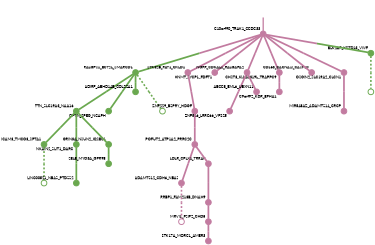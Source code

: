 strict digraph  {
graph[splines=false]; nodesep=0.7; rankdir=TB; ranksep=0.6; forcelabels=true; dpi=600; size=2.5;
0 [color="#c27ba0ff", fillcolor="#c27ba0ff", fixedsize=true, fontname=Lato, fontsize="12pt", height="0.25", label="", penwidth=3, shape=circle, style=filled, xlabel=C10orf90_TRAK1_CCDC33];
1 [color="#6aa84fff", fillcolor="#6aa84fff", fixedsize=true, fontname=Lato, fontsize="12pt", height="0.25", label="", penwidth=3, shape=circle, style=filled, xlabel=RALGPS1_ECT2L_SMARCD1];
5 [color="#c27ba0ff", fillcolor="#c27ba0ff", fixedsize=true, fontname=Lato, fontsize="12pt", height="0.25", label="", penwidth=3, shape=circle, style=filled, xlabel=STK32B_FAT1_OXLD1];
7 [color="#c27ba0ff", fillcolor="#c27ba0ff", fixedsize=true, fontname=Lato, fontsize="12pt", height="0.25", label="", penwidth=3, shape=circle, style=filled, xlabel=HNMT_SYCP1_FDFT1];
9 [color="#c27ba0ff", fillcolor="#c27ba0ff", fixedsize=true, fontname=Lato, fontsize="12pt", height="0.25", label="", penwidth=3, shape=circle, style=filled, xlabel=NGFR_CDKAL1_RALGAPA2];
10 [color="#c27ba0ff", fillcolor="#c27ba0ff", fixedsize=true, fontname=Lato, fontsize="12pt", height="0.25", label="", penwidth=3, shape=circle, style=filled, xlabel=CHST3_KIAA0319L_TRAPPC9];
11 [color="#c27ba0ff", fillcolor="#c27ba0ff", fixedsize=true, fontname=Lato, fontsize="12pt", height="0.25", label="", penwidth=3, shape=circle, style=filled, xlabel=CD163_CACNA1I_CASP10];
15 [color="#c27ba0ff", fillcolor="#c27ba0ff", fixedsize=true, fontname=Lato, fontsize="12pt", height="0.25", label="", penwidth=3, shape=circle, style=filled, xlabel=OSGIN2_SLC19A2_CLCN1];
24 [color="#6aa84fff", fillcolor="#6aa84fff", fixedsize=true, fontname=Lato, fontsize="12pt", height="0.25", label="", penwidth=3, shape=circle, style=filled, xlabel=ELK2AP_KCTD13_VWF];
3 [color="#6aa84fff", fillcolor="#6aa84fff", fixedsize=true, fontname=Lato, fontsize="12pt", height="0.25", label="", penwidth=3, shape=circle, style=filled, xlabel=TTN_SLC19A3_NAA16];
8 [color="#6aa84fff", fillcolor="#6aa84fff", fixedsize=true, fontname=Lato, fontsize="12pt", height="0.25", label="", penwidth=3, shape=circle, style=filled, xlabel=OPTN_SPEG_NCAPH];
27 [color="#6aa84fff", fillcolor="#6aa84fff", fixedsize=true, fontname=Lato, fontsize="12pt", height="0.25", label="", penwidth=3, shape=circle, style=filled, xlabel=ADIRF_ABHD14B_COL22A1];
28 [color="#6aa84fff", fillcolor="#6aa84fff", fixedsize=true, fontname=Lato, fontsize="12pt", height="0.25", label="", penwidth=3, shape=circle, style=solid, xlabel=""];
2 [color="#c27ba0ff", fillcolor="#c27ba0ff", fixedsize=true, fontname=Lato, fontsize="12pt", height="0.25", label="", penwidth=3, shape=circle, style=filled, xlabel=ZNF229_BSPRY_HDGF];
6 [color="#c27ba0ff", fillcolor="#c27ba0ff", fixedsize=true, fontname=Lato, fontsize="12pt", height="0.25", label="", penwidth=3, shape=circle, style=filled, xlabel=POFUT2_ATP1A2_PRRC2C];
16 [color="#6aa84fff", fillcolor="#6aa84fff", fixedsize=true, fontname=Lato, fontsize="12pt", height="0.25", label="", penwidth=3, shape=circle, style=filled, xlabel=ICAM3_TMCO3_SPTA1];
18 [color="#6aa84fff", fillcolor="#6aa84fff", fixedsize=true, fontname=Lato, fontsize="12pt", height="0.25", label="", penwidth=3, shape=circle, style=filled, xlabel=NKAIN2_SLIT1_DARC];
19 [color="#6aa84fff", fillcolor="#6aa84fff", fixedsize=true, fontname=Lato, fontsize="12pt", height="0.25", label="", penwidth=3, shape=circle, style=filled, xlabel=GRIN3A_NSUN2_IQSEC1];
4 [color="#c27ba0ff", fillcolor="#c27ba0ff", fixedsize=true, fontname=Lato, fontsize="12pt", height="0.25", label="", penwidth=3, shape=circle, style=filled, xlabel=RRBP1_FAM213B_DNAH9];
23 [color="#c27ba0ff", fillcolor="#c27ba0ff", fixedsize=true, fontname=Lato, fontsize="12pt", height="0.25", label="", penwidth=3, shape=circle, style=filled, xlabel=MRVI1_FSIP2_CHD5];
12 [color="#c27ba0ff", fillcolor="#c27ba0ff", fixedsize=true, fontname=Lato, fontsize="12pt", height="0.25", label="", penwidth=3, shape=circle, style=filled, xlabel=ADAMTS12_CDH6_NBAS];
26 [color="#c27ba0ff", fillcolor="#c27ba0ff", fixedsize=true, fontname=Lato, fontsize="12pt", height="0.25", label="", penwidth=3, shape=circle, style=filled, xlabel=LDLR_CPLX1_TRRAP];
14 [color="#c27ba0ff", fillcolor="#c27ba0ff", fixedsize=true, fontname=Lato, fontsize="12pt", height="0.25", label="", penwidth=3, shape=circle, style=filled, xlabel=ZNF516_LRRC66_VPS25];
20 [color="#c27ba0ff", fillcolor="#c27ba0ff", fixedsize=true, fontname=Lato, fontsize="12pt", height="0.25", label="", penwidth=3, shape=circle, style=filled, xlabel=ABCC8_EML6_UBXN11];
25 [color="#c27ba0ff", fillcolor="#c27ba0ff", fixedsize=true, fontname=Lato, fontsize="12pt", height="0.25", label="", penwidth=3, shape=circle, style=filled, xlabel=C9orf92_KDR_EPHA1];
31 [color="#c27ba0ff", fillcolor="#c27ba0ff", fixedsize=true, fontname=Lato, fontsize="12pt", height="0.25", label="", penwidth=3, shape=circle, style=solid, xlabel=""];
17 [color="#c27ba0ff", fillcolor="#c27ba0ff", fixedsize=true, fontname=Lato, fontsize="12pt", height="0.25", label="", penwidth=3, shape=circle, style=filled, xlabel=MIR548AZ_ADAMTS14_CRCP];
29 [color="#6aa84fff", fillcolor="#6aa84fff", fixedsize=true, fontname=Lato, fontsize="12pt", height="0.25", label="", penwidth=3, shape=circle, style=solid, xlabel=""];
13 [color="#6aa84fff", fillcolor="#6aa84fff", fixedsize=true, fontname=Lato, fontsize="12pt", height="0.25", label="", penwidth=3, shape=circle, style=filled, xlabel=LINC00521_NBAS_PTDSS2];
22 [color="#6aa84fff", fillcolor="#6aa84fff", fixedsize=true, fontname=Lato, fontsize="12pt", height="0.25", label="", penwidth=3, shape=circle, style=filled, xlabel=SELE_MYO3A_GPR98];
21 [color="#c27ba0ff", fillcolor="#c27ba0ff", fixedsize=true, fontname=Lato, fontsize="12pt", height="0.25", label="", penwidth=3, shape=circle, style=filled, xlabel=STK17A_MORC1_AMER3];
30 [color="#6aa84fff", fillcolor="#6aa84fff", fixedsize=true, fontname=Lato, fontsize="12pt", height="0.25", label="", penwidth=3, shape=circle, style=solid, xlabel=""];
normal [label="", penwidth=3, style=invis, xlabel=C10orf90_TRAK1_CCDC33];
0 -> 1  [arrowsize=0, color="#c27ba0ff;0.5:#6aa84fff", minlen="2.0", penwidth="5.5", style=solid];
0 -> 5  [arrowsize=0, color="#c27ba0ff;0.5:#c27ba0ff", minlen="2.0", penwidth="5.5", style=solid];
0 -> 7  [arrowsize=0, color="#c27ba0ff;0.5:#c27ba0ff", minlen="2.0", penwidth="5.5", style=solid];
0 -> 9  [arrowsize=0, color="#c27ba0ff;0.5:#c27ba0ff", minlen="2.0", penwidth="5.5", style=solid];
0 -> 10  [arrowsize=0, color="#c27ba0ff;0.5:#c27ba0ff", minlen="2.0", penwidth="5.5", style=solid];
0 -> 11  [arrowsize=0, color="#c27ba0ff;0.5:#c27ba0ff", minlen="2.0", penwidth="5.5", style=solid];
0 -> 15  [arrowsize=0, color="#c27ba0ff;0.5:#c27ba0ff", minlen="2.0", penwidth="5.5", style=solid];
0 -> 24  [arrowsize=0, color="#c27ba0ff;0.5:#6aa84fff", minlen="1.4000000953674316", penwidth="5.5", style=solid];
1 -> 3  [arrowsize=0, color="#6aa84fff;0.5:#6aa84fff", minlen="2.0", penwidth="5.5", style=solid];
1 -> 8  [arrowsize=0, color="#6aa84fff;0.5:#6aa84fff", minlen="2.0", penwidth="5.5", style=solid];
1 -> 27  [arrowsize=0, color="#6aa84fff;0.5:#6aa84fff", minlen="1.0", penwidth="5.5", style=solid];
1 -> 28  [arrowsize=0, color="#6aa84fff;0.5:#6aa84fff", minlen="2.0", penwidth=5, style=dashed];
5 -> 2  [arrowsize=0, color="#c27ba0ff;0.5:#c27ba0ff", minlen="2.0", penwidth="5.5", style=solid];
9 -> 14  [arrowsize=0, color="#c27ba0ff;0.5:#c27ba0ff", minlen="2.0", penwidth="5.5", style=solid];
9 -> 20  [arrowsize=0, color="#c27ba0ff;0.5:#c27ba0ff", minlen="1.8000000715255737", penwidth="5.5", style=solid];
10 -> 25  [arrowsize=0, color="#c27ba0ff;0.5:#c27ba0ff", minlen="1.4000000953674316", penwidth="5.5", style=solid];
15 -> 17  [arrowsize=0, color="#c27ba0ff;0.5:#c27ba0ff", minlen="2.0", penwidth="5.5", style=solid];
24 -> 30  [arrowsize=0, color="#6aa84fff;0.5:#6aa84fff", minlen="2.0", penwidth=5, style=dashed];
3 -> 16  [arrowsize=0, color="#6aa84fff;0.5:#6aa84fff", minlen="2.0", penwidth="5.5", style=solid];
3 -> 18  [arrowsize=0, color="#6aa84fff;0.5:#6aa84fff", minlen="2.0", penwidth="5.5", style=solid];
3 -> 19  [arrowsize=0, color="#6aa84fff;0.5:#6aa84fff", minlen="2.0", penwidth="5.5", style=solid];
2 -> 6  [arrowsize=0, color="#c27ba0ff;0.5:#c27ba0ff", minlen="2.0", penwidth="5.5", style=solid];
6 -> 12  [arrowsize=0, color="#c27ba0ff;0.5:#c27ba0ff", minlen="2.0", penwidth="5.5", style=solid];
6 -> 26  [arrowsize=0, color="#c27ba0ff;0.5:#c27ba0ff", minlen="1.2000000476837158", penwidth="5.5", style=solid];
16 -> 29  [arrowsize=0, color="#6aa84fff;0.5:#6aa84fff", minlen="2.0", penwidth=5, style=dashed];
18 -> 13  [arrowsize=0, color="#6aa84fff;0.5:#6aa84fff", minlen="2.0", penwidth="5.5", style=solid];
19 -> 22  [arrowsize=0, color="#6aa84fff;0.5:#6aa84fff", minlen="1.600000023841858", penwidth="5.5", style=solid];
4 -> 23  [arrowsize=0, color="#c27ba0ff;0.5:#c27ba0ff", minlen="1.4000000953674316", penwidth="5.5", style=solid];
23 -> 21  [arrowsize=0, color="#c27ba0ff;0.5:#c27ba0ff", minlen="1.600000023841858", penwidth="5.5", style=solid];
12 -> 31  [arrowsize=0, color="#c27ba0ff;0.5:#c27ba0ff", minlen="2.0", penwidth=5, style=dashed];
26 -> 4  [arrowsize=0, color="#c27ba0ff;0.5:#c27ba0ff", minlen="2.0", penwidth="5.5", style=solid];
normal -> 0  [arrowsize=0, color="#c27ba0ff", label="", penwidth=4, style=solid];
}
